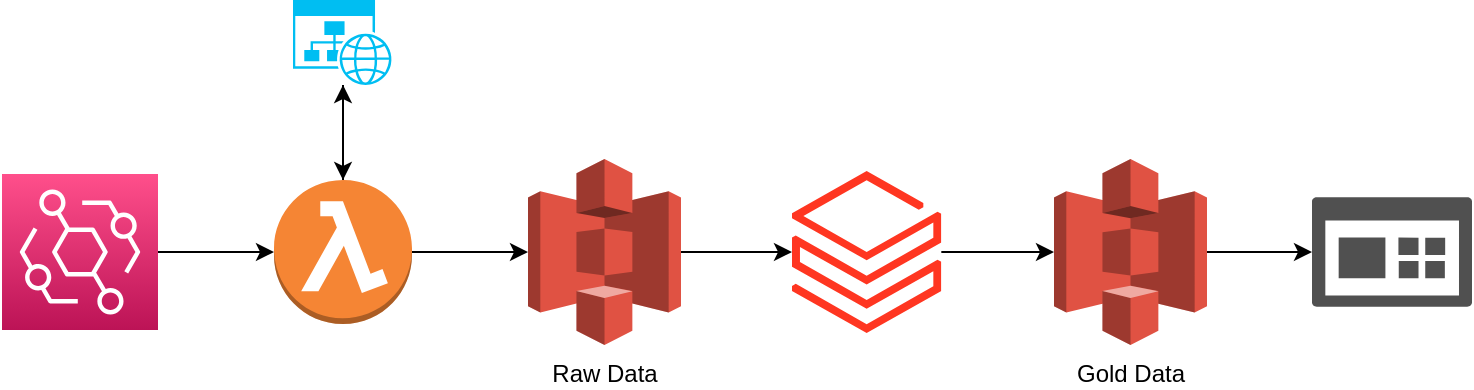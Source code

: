 <mxfile version="17.2.5" type="device"><diagram id="KUx8KFgI_TVcy21JAsAF" name="Page-1"><mxGraphModel dx="1038" dy="539" grid="1" gridSize="10" guides="1" tooltips="1" connect="1" arrows="1" fold="1" page="1" pageScale="1" pageWidth="850" pageHeight="1100" math="0" shadow="0"><root><mxCell id="0"/><mxCell id="1" parent="0"/><mxCell id="hdJ37kdlUmaSl91tNmYj-7" value="" style="edgeStyle=orthogonalEdgeStyle;rounded=0;orthogonalLoop=1;jettySize=auto;html=1;" edge="1" parent="1" source="hdJ37kdlUmaSl91tNmYj-1" target="hdJ37kdlUmaSl91tNmYj-6"><mxGeometry relative="1" as="geometry"/></mxCell><mxCell id="hdJ37kdlUmaSl91tNmYj-8" value="" style="edgeStyle=orthogonalEdgeStyle;rounded=0;orthogonalLoop=1;jettySize=auto;html=1;" edge="1" parent="1" source="hdJ37kdlUmaSl91tNmYj-1" target="hdJ37kdlUmaSl91tNmYj-5"><mxGeometry relative="1" as="geometry"/></mxCell><mxCell id="hdJ37kdlUmaSl91tNmYj-1" value="" style="outlineConnect=0;dashed=0;verticalLabelPosition=bottom;verticalAlign=top;align=center;html=1;shape=mxgraph.aws3.lambda_function;fillColor=#F58534;gradientColor=none;" vertex="1" parent="1"><mxGeometry x="203" y="210" width="69" height="72" as="geometry"/></mxCell><mxCell id="hdJ37kdlUmaSl91tNmYj-3" value="" style="edgeStyle=orthogonalEdgeStyle;rounded=0;orthogonalLoop=1;jettySize=auto;html=1;" edge="1" parent="1" source="hdJ37kdlUmaSl91tNmYj-2" target="hdJ37kdlUmaSl91tNmYj-1"><mxGeometry relative="1" as="geometry"/></mxCell><mxCell id="hdJ37kdlUmaSl91tNmYj-2" value="" style="sketch=0;points=[[0,0,0],[0.25,0,0],[0.5,0,0],[0.75,0,0],[1,0,0],[0,1,0],[0.25,1,0],[0.5,1,0],[0.75,1,0],[1,1,0],[0,0.25,0],[0,0.5,0],[0,0.75,0],[1,0.25,0],[1,0.5,0],[1,0.75,0]];outlineConnect=0;fontColor=#232F3E;gradientColor=#FF4F8B;gradientDirection=north;fillColor=#BC1356;strokeColor=#ffffff;dashed=0;verticalLabelPosition=bottom;verticalAlign=top;align=center;html=1;fontSize=12;fontStyle=0;aspect=fixed;shape=mxgraph.aws4.resourceIcon;resIcon=mxgraph.aws4.eventbridge;" vertex="1" parent="1"><mxGeometry x="67" y="207" width="78" height="78" as="geometry"/></mxCell><mxCell id="hdJ37kdlUmaSl91tNmYj-9" style="edgeStyle=orthogonalEdgeStyle;rounded=0;orthogonalLoop=1;jettySize=auto;html=1;" edge="1" parent="1" source="hdJ37kdlUmaSl91tNmYj-5" target="hdJ37kdlUmaSl91tNmYj-1"><mxGeometry relative="1" as="geometry"/></mxCell><mxCell id="hdJ37kdlUmaSl91tNmYj-5" value="" style="verticalLabelPosition=bottom;html=1;verticalAlign=top;align=center;strokeColor=none;fillColor=#00BEF2;shape=mxgraph.azure.website_generic;pointerEvents=1;" vertex="1" parent="1"><mxGeometry x="212.5" y="120" width="50" height="42.5" as="geometry"/></mxCell><mxCell id="hdJ37kdlUmaSl91tNmYj-12" value="" style="edgeStyle=orthogonalEdgeStyle;rounded=0;orthogonalLoop=1;jettySize=auto;html=1;" edge="1" parent="1" source="hdJ37kdlUmaSl91tNmYj-6" target="hdJ37kdlUmaSl91tNmYj-14"><mxGeometry relative="1" as="geometry"><mxPoint x="488" y="246.1" as="targetPoint"/></mxGeometry></mxCell><mxCell id="hdJ37kdlUmaSl91tNmYj-6" value="Raw Data" style="outlineConnect=0;dashed=0;verticalLabelPosition=bottom;verticalAlign=top;align=center;html=1;shape=mxgraph.aws3.s3;fillColor=#E05243;gradientColor=none;" vertex="1" parent="1"><mxGeometry x="330" y="199.5" width="76.5" height="93" as="geometry"/></mxCell><mxCell id="hdJ37kdlUmaSl91tNmYj-13" value="" style="edgeStyle=orthogonalEdgeStyle;rounded=0;orthogonalLoop=1;jettySize=auto;html=1;startArrow=none;" edge="1" parent="1" source="hdJ37kdlUmaSl91tNmYj-15" target="hdJ37kdlUmaSl91tNmYj-11"><mxGeometry relative="1" as="geometry"><mxPoint x="571.85" y="246.1" as="sourcePoint"/></mxGeometry></mxCell><mxCell id="hdJ37kdlUmaSl91tNmYj-11" value="" style="sketch=0;pointerEvents=1;shadow=0;dashed=0;html=1;strokeColor=none;labelPosition=center;verticalLabelPosition=bottom;verticalAlign=top;align=center;fillColor=#505050;shape=mxgraph.mscae.intune.dashboard" vertex="1" parent="1"><mxGeometry x="722" y="218.63" width="80" height="54.75" as="geometry"/></mxCell><mxCell id="hdJ37kdlUmaSl91tNmYj-17" value="" style="edgeStyle=orthogonalEdgeStyle;rounded=0;orthogonalLoop=1;jettySize=auto;html=1;" edge="1" parent="1" source="hdJ37kdlUmaSl91tNmYj-14" target="hdJ37kdlUmaSl91tNmYj-15"><mxGeometry relative="1" as="geometry"/></mxCell><mxCell id="hdJ37kdlUmaSl91tNmYj-14" value="" style="aspect=fixed;html=1;points=[];align=center;image;fontSize=12;image=img/lib/azure2/analytics/Azure_Databricks.svg;" vertex="1" parent="1"><mxGeometry x="462" y="203.69" width="74.66" height="84.62" as="geometry"/></mxCell><mxCell id="hdJ37kdlUmaSl91tNmYj-15" value="Gold Data" style="outlineConnect=0;dashed=0;verticalLabelPosition=bottom;verticalAlign=top;align=center;html=1;shape=mxgraph.aws3.s3;fillColor=#E05243;gradientColor=none;" vertex="1" parent="1"><mxGeometry x="593" y="199.51" width="76.5" height="93" as="geometry"/></mxCell></root></mxGraphModel></diagram></mxfile>